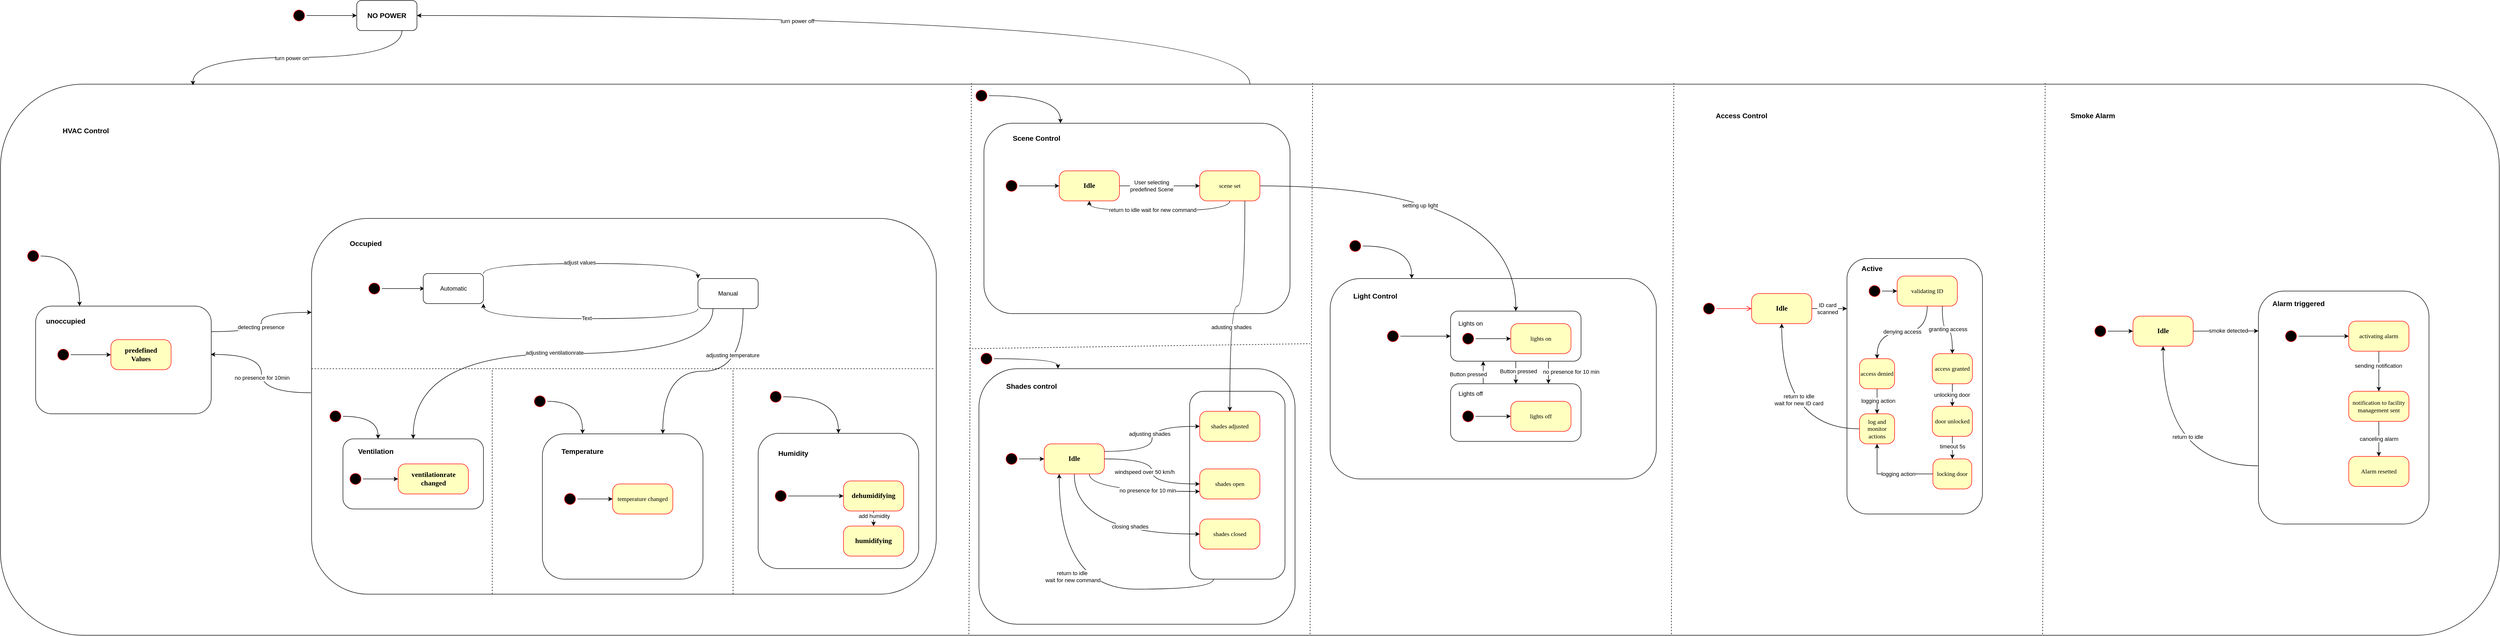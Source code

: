 <mxfile version="26.0.11">
  <diagram name="Page-1" id="58cdce13-f638-feb5-8d6f-7d28b1aa9fa0">
    <mxGraphModel dx="3174" dy="1186" grid="1" gridSize="10" guides="1" tooltips="1" connect="1" arrows="1" fold="1" page="1" pageScale="1" pageWidth="1100" pageHeight="850" background="none" math="0" shadow="0">
      <root>
        <mxCell id="0" />
        <mxCell id="1" parent="0" />
        <mxCell id="LxNDRU_3HGSp0lA_r6Oc-85" style="edgeStyle=orthogonalEdgeStyle;rounded=0;orthogonalLoop=1;jettySize=auto;html=1;entryX=1;entryY=0.5;entryDx=0;entryDy=0;curved=1;" parent="1" source="LxNDRU_3HGSp0lA_r6Oc-73" target="LxNDRU_3HGSp0lA_r6Oc-72" edge="1">
          <mxGeometry relative="1" as="geometry" />
        </mxCell>
        <mxCell id="LxNDRU_3HGSp0lA_r6Oc-86" value="turn power off" style="edgeLabel;html=1;align=center;verticalAlign=middle;resizable=0;points=[];" parent="LxNDRU_3HGSp0lA_r6Oc-85" vertex="1" connectable="0">
          <mxGeometry x="0.157" y="11" relative="1" as="geometry">
            <mxPoint as="offset" />
          </mxGeometry>
        </mxCell>
        <mxCell id="LxNDRU_3HGSp0lA_r6Oc-73" value="" style="rounded=1;whiteSpace=wrap;html=1;movable=0;resizable=0;rotatable=0;deletable=0;editable=0;locked=1;connectable=0;" parent="1" vertex="1">
          <mxGeometry x="-470" y="532" width="4980" height="1100" as="geometry" />
        </mxCell>
        <mxCell id="66eWYTRfGqBNhTe94YPb-158" value="" style="rounded=1;whiteSpace=wrap;html=1;movable=1;resizable=1;rotatable=1;deletable=1;editable=1;locked=0;connectable=1;" parent="1" vertex="1">
          <mxGeometry x="1480" y="1100" width="630" height="510" as="geometry" />
        </mxCell>
        <mxCell id="LxNDRU_3HGSp0lA_r6Oc-68" style="edgeStyle=orthogonalEdgeStyle;rounded=0;orthogonalLoop=1;jettySize=auto;html=1;exitX=0.25;exitY=1;exitDx=0;exitDy=0;entryX=0.25;entryY=1;entryDx=0;entryDy=0;curved=1;movable=1;resizable=1;rotatable=1;deletable=1;editable=1;locked=0;connectable=1;" parent="1" source="LxNDRU_3HGSp0lA_r6Oc-65" target="66eWYTRfGqBNhTe94YPb-157" edge="1">
          <mxGeometry relative="1" as="geometry" />
        </mxCell>
        <mxCell id="LxNDRU_3HGSp0lA_r6Oc-69" value="return to idle&amp;nbsp;&lt;div&gt;wait for new command&lt;/div&gt;" style="edgeLabel;html=1;align=center;verticalAlign=middle;resizable=1;points=[];movable=1;rotatable=1;deletable=1;editable=1;locked=0;connectable=1;" parent="LxNDRU_3HGSp0lA_r6Oc-68" vertex="1" connectable="0">
          <mxGeometry x="0.267" y="-27" relative="1" as="geometry">
            <mxPoint as="offset" />
          </mxGeometry>
        </mxCell>
        <mxCell id="LxNDRU_3HGSp0lA_r6Oc-65" value="" style="rounded=1;whiteSpace=wrap;html=1;movable=1;resizable=1;rotatable=1;deletable=1;editable=1;locked=0;connectable=1;" parent="1" vertex="1">
          <mxGeometry x="1900" y="1145" width="190" height="375" as="geometry" />
        </mxCell>
        <mxCell id="LxNDRU_3HGSp0lA_r6Oc-49" value="" style="rounded=1;whiteSpace=wrap;html=1;movable=1;resizable=1;rotatable=1;deletable=1;editable=1;locked=0;connectable=1;" parent="1" vertex="1">
          <mxGeometry x="-400" y="975" width="350" height="215" as="geometry" />
        </mxCell>
        <mxCell id="LxNDRU_3HGSp0lA_r6Oc-45" style="edgeStyle=orthogonalEdgeStyle;rounded=0;orthogonalLoop=1;jettySize=auto;html=1;entryX=0.997;entryY=0.449;entryDx=0;entryDy=0;entryPerimeter=0;exitX=-0.001;exitY=0.464;exitDx=0;exitDy=0;exitPerimeter=0;movable=1;resizable=1;rotatable=1;deletable=1;editable=1;locked=0;connectable=1;curved=1;" parent="1" source="LxNDRU_3HGSp0lA_r6Oc-11" target="LxNDRU_3HGSp0lA_r6Oc-49" edge="1">
          <mxGeometry relative="1" as="geometry" />
        </mxCell>
        <mxCell id="LxNDRU_3HGSp0lA_r6Oc-46" value="no presence for 10min" style="edgeLabel;html=1;align=center;verticalAlign=middle;resizable=1;points=[];movable=1;rotatable=1;deletable=1;editable=1;locked=0;connectable=1;" parent="LxNDRU_3HGSp0lA_r6Oc-45" vertex="1" connectable="0">
          <mxGeometry x="-0.062" y="-1" relative="1" as="geometry">
            <mxPoint as="offset" />
          </mxGeometry>
        </mxCell>
        <mxCell id="LxNDRU_3HGSp0lA_r6Oc-11" value="" style="rounded=1;whiteSpace=wrap;html=1;movable=0;resizable=0;rotatable=0;deletable=0;editable=0;locked=1;connectable=0;" parent="1" vertex="1">
          <mxGeometry x="150" y="800" width="1245" height="750" as="geometry" />
        </mxCell>
        <mxCell id="LxNDRU_3HGSp0lA_r6Oc-30" value="" style="rounded=1;whiteSpace=wrap;html=1;movable=1;resizable=1;rotatable=1;deletable=1;editable=1;locked=0;connectable=1;" parent="1" vertex="1">
          <mxGeometry x="1040" y="1229" width="320" height="270" as="geometry" />
        </mxCell>
        <mxCell id="LxNDRU_3HGSp0lA_r6Oc-16" value="" style="rounded=1;whiteSpace=wrap;html=1;movable=1;resizable=1;rotatable=1;deletable=1;editable=1;locked=0;connectable=1;" parent="1" vertex="1">
          <mxGeometry x="610" y="1230" width="320" height="290" as="geometry" />
        </mxCell>
        <mxCell id="66eWYTRfGqBNhTe94YPb-82" value="" style="rounded=1;whiteSpace=wrap;html=1;movable=1;resizable=1;rotatable=1;deletable=1;editable=1;locked=0;connectable=1;" parent="1" vertex="1">
          <mxGeometry x="2180" y="920" width="650" height="400" as="geometry" />
        </mxCell>
        <mxCell id="66eWYTRfGqBNhTe94YPb-105" value="" style="rounded=1;whiteSpace=wrap;html=1;movable=1;resizable=1;rotatable=1;deletable=1;editable=1;locked=0;connectable=1;" parent="1" vertex="1">
          <mxGeometry x="3210" y="880" width="270" height="510" as="geometry" />
        </mxCell>
        <mxCell id="66eWYTRfGqBNhTe94YPb-119" style="edgeStyle=orthogonalEdgeStyle;rounded=0;orthogonalLoop=1;jettySize=auto;html=1;exitX=0.5;exitY=1;exitDx=0;exitDy=0;entryX=0.5;entryY=0;entryDx=0;entryDy=0;movable=1;resizable=1;rotatable=1;deletable=1;editable=1;locked=0;connectable=1;" parent="1" source="66eWYTRfGqBNhTe94YPb-78" target="66eWYTRfGqBNhTe94YPb-111" edge="1">
          <mxGeometry relative="1" as="geometry" />
        </mxCell>
        <mxCell id="66eWYTRfGqBNhTe94YPb-121" value="Button pressed" style="edgeLabel;html=1;align=center;verticalAlign=middle;resizable=1;points=[];movable=1;rotatable=1;deletable=1;editable=1;locked=0;connectable=1;" parent="66eWYTRfGqBNhTe94YPb-119" vertex="1" connectable="0">
          <mxGeometry x="-0.083" y="1" relative="1" as="geometry">
            <mxPoint x="4" y="-1" as="offset" />
          </mxGeometry>
        </mxCell>
        <mxCell id="LxNDRU_3HGSp0lA_r6Oc-59" style="edgeStyle=orthogonalEdgeStyle;rounded=0;orthogonalLoop=1;jettySize=auto;html=1;exitX=0.75;exitY=1;exitDx=0;exitDy=0;entryX=0.75;entryY=0;entryDx=0;entryDy=0;movable=1;resizable=1;rotatable=1;deletable=1;editable=1;locked=0;connectable=1;" parent="1" source="66eWYTRfGqBNhTe94YPb-78" target="66eWYTRfGqBNhTe94YPb-111" edge="1">
          <mxGeometry relative="1" as="geometry" />
        </mxCell>
        <mxCell id="LxNDRU_3HGSp0lA_r6Oc-60" value="no presence for 10 min" style="edgeLabel;html=1;align=center;verticalAlign=middle;resizable=1;points=[];movable=1;rotatable=1;deletable=1;editable=1;locked=0;connectable=1;" parent="LxNDRU_3HGSp0lA_r6Oc-59" vertex="1" connectable="0">
          <mxGeometry x="-0.135" relative="1" as="geometry">
            <mxPoint x="45" y="1" as="offset" />
          </mxGeometry>
        </mxCell>
        <mxCell id="66eWYTRfGqBNhTe94YPb-78" value="" style="rounded=1;whiteSpace=wrap;html=1;movable=1;resizable=1;rotatable=1;deletable=1;editable=1;locked=0;connectable=1;" parent="1" vertex="1">
          <mxGeometry x="2420" y="985" width="260" height="100" as="geometry" />
        </mxCell>
        <mxCell id="382b91b5511bd0f7-1" value="" style="ellipse;html=1;shape=startState;fillColor=#000000;strokeColor=#ff0000;rounded=1;shadow=0;comic=0;labelBackgroundColor=none;fontFamily=Verdana;fontSize=12;fontColor=#000000;align=center;direction=south;movable=1;resizable=1;rotatable=1;deletable=1;editable=1;locked=0;connectable=1;" parent="1" vertex="1">
          <mxGeometry x="2920" y="965" width="30" height="30" as="geometry" />
        </mxCell>
        <mxCell id="66eWYTRfGqBNhTe94YPb-101" style="edgeStyle=orthogonalEdgeStyle;rounded=0;orthogonalLoop=1;jettySize=auto;html=1;exitX=0.5;exitY=1;exitDx=0;exitDy=0;entryX=0.5;entryY=0;entryDx=0;entryDy=0;movable=1;resizable=1;rotatable=1;deletable=1;editable=1;locked=0;connectable=1;" parent="1" source="382b91b5511bd0f7-5" target="66eWYTRfGqBNhTe94YPb-100" edge="1">
          <mxGeometry relative="1" as="geometry" />
        </mxCell>
        <mxCell id="gvOzbvpjTI4mImm0MQXt-17" value="logging action" style="edgeLabel;html=1;align=center;verticalAlign=middle;resizable=0;points=[];" vertex="1" connectable="0" parent="66eWYTRfGqBNhTe94YPb-101">
          <mxGeometry x="-0.04" y="2" relative="1" as="geometry">
            <mxPoint as="offset" />
          </mxGeometry>
        </mxCell>
        <mxCell id="382b91b5511bd0f7-5" value="access denied" style="rounded=1;whiteSpace=wrap;html=1;arcSize=24;fillColor=#ffffc0;strokeColor=#ff0000;shadow=0;comic=0;labelBackgroundColor=none;fontFamily=Verdana;fontSize=12;fontColor=#000000;align=center;movable=1;resizable=1;rotatable=1;deletable=1;editable=1;locked=0;connectable=1;" parent="1" vertex="1">
          <mxGeometry x="3235" y="1080" width="70" height="60" as="geometry" />
        </mxCell>
        <mxCell id="66eWYTRfGqBNhTe94YPb-12" style="edgeStyle=orthogonalEdgeStyle;rounded=0;orthogonalLoop=1;jettySize=auto;html=1;movable=1;resizable=1;rotatable=1;deletable=1;editable=1;locked=0;connectable=1;" parent="1" source="382b91b5511bd0f7-6" edge="1">
          <mxGeometry relative="1" as="geometry">
            <mxPoint x="3210" y="980" as="targetPoint" />
          </mxGeometry>
        </mxCell>
        <mxCell id="66eWYTRfGqBNhTe94YPb-104" value="ID card&lt;div&gt;scanned&lt;/div&gt;" style="edgeLabel;html=1;align=center;verticalAlign=middle;resizable=1;points=[];movable=1;rotatable=1;deletable=1;editable=1;locked=0;connectable=1;" parent="66eWYTRfGqBNhTe94YPb-12" vertex="1" connectable="0">
          <mxGeometry x="-0.137" relative="1" as="geometry">
            <mxPoint as="offset" />
          </mxGeometry>
        </mxCell>
        <mxCell id="382b91b5511bd0f7-6" value="&lt;font style=&quot;font-size: 14px;&quot;&gt;&lt;b&gt;Idle&lt;/b&gt;&lt;/font&gt;" style="rounded=1;whiteSpace=wrap;html=1;arcSize=24;fillColor=#ffffc0;strokeColor=#ff0000;shadow=0;comic=0;labelBackgroundColor=none;fontFamily=Verdana;fontSize=12;fontColor=#000000;align=center;movable=1;resizable=1;rotatable=1;deletable=1;editable=1;locked=0;connectable=1;" parent="1" vertex="1">
          <mxGeometry x="3020" y="950" width="120" height="60" as="geometry" />
        </mxCell>
        <mxCell id="66eWYTRfGqBNhTe94YPb-6" style="edgeStyle=orthogonalEdgeStyle;rounded=0;orthogonalLoop=1;jettySize=auto;html=1;exitX=0.5;exitY=1;exitDx=0;exitDy=0;entryX=0.5;entryY=0;entryDx=0;entryDy=0;movable=1;resizable=1;rotatable=1;deletable=1;editable=1;locked=0;connectable=1;curved=1;" parent="1" source="382b91b5511bd0f7-7" target="382b91b5511bd0f7-5" edge="1">
          <mxGeometry relative="1" as="geometry" />
        </mxCell>
        <mxCell id="gvOzbvpjTI4mImm0MQXt-3" value="denying access" style="edgeLabel;html=1;align=center;verticalAlign=middle;resizable=0;points=[];" vertex="1" connectable="0" parent="66eWYTRfGqBNhTe94YPb-6">
          <mxGeometry x="-0.254" y="2" relative="1" as="geometry">
            <mxPoint x="-26" y="-4" as="offset" />
          </mxGeometry>
        </mxCell>
        <mxCell id="2a3bc250acf0617d-9" style="edgeStyle=orthogonalEdgeStyle;html=1;labelBackgroundColor=none;endArrow=open;endSize=8;strokeColor=#ff0000;fontFamily=Verdana;fontSize=12;align=left;movable=1;resizable=1;rotatable=1;deletable=1;editable=1;locked=0;connectable=1;" parent="1" source="382b91b5511bd0f7-1" target="382b91b5511bd0f7-6" edge="1">
          <mxGeometry relative="1" as="geometry" />
        </mxCell>
        <mxCell id="66eWYTRfGqBNhTe94YPb-22" value="&lt;b&gt;&lt;font style=&quot;font-size: 14px;&quot;&gt;Access Control&lt;/font&gt;&lt;/b&gt;" style="text;html=1;align=center;verticalAlign=middle;whiteSpace=wrap;rounded=0;movable=1;resizable=1;rotatable=1;deletable=1;editable=1;locked=0;connectable=1;" parent="1" vertex="1">
          <mxGeometry x="2930" y="580" width="140" height="30" as="geometry" />
        </mxCell>
        <mxCell id="66eWYTRfGqBNhTe94YPb-24" value="Light Control" style="text;html=1;align=center;verticalAlign=middle;whiteSpace=wrap;rounded=0;fontStyle=1;fontSize=14;movable=1;resizable=1;rotatable=1;deletable=1;editable=1;locked=0;connectable=1;" parent="1" vertex="1">
          <mxGeometry x="2220" y="940" width="100" height="30" as="geometry" />
        </mxCell>
        <mxCell id="66eWYTRfGqBNhTe94YPb-51" style="edgeStyle=orthogonalEdgeStyle;rounded=0;orthogonalLoop=1;jettySize=auto;html=1;exitX=0.5;exitY=1;exitDx=0;exitDy=0;movable=1;resizable=1;rotatable=1;deletable=1;editable=1;locked=0;connectable=1;" parent="1" edge="1">
          <mxGeometry relative="1" as="geometry">
            <mxPoint x="2630" y="1175" as="sourcePoint" />
            <mxPoint x="2630" y="1175" as="targetPoint" />
          </mxGeometry>
        </mxCell>
        <mxCell id="66eWYTRfGqBNhTe94YPb-53" value="lights on" style="rounded=1;whiteSpace=wrap;html=1;arcSize=24;fillColor=#ffffc0;strokeColor=#ff0000;shadow=0;comic=0;labelBackgroundColor=none;fontFamily=Verdana;fontSize=12;fontColor=#000000;align=center;movable=1;resizable=1;rotatable=1;deletable=1;editable=1;locked=0;connectable=1;" parent="1" vertex="1">
          <mxGeometry x="2540" y="1010" width="120" height="60" as="geometry" />
        </mxCell>
        <mxCell id="66eWYTRfGqBNhTe94YPb-81" value="Lights on" style="text;html=1;align=center;verticalAlign=middle;whiteSpace=wrap;rounded=0;movable=1;resizable=1;rotatable=1;deletable=1;editable=1;locked=0;connectable=1;" parent="1" vertex="1">
          <mxGeometry x="2430" y="995" width="60" height="30" as="geometry" />
        </mxCell>
        <mxCell id="66eWYTRfGqBNhTe94YPb-109" style="edgeStyle=orthogonalEdgeStyle;rounded=0;orthogonalLoop=1;jettySize=auto;html=1;exitX=0;exitY=0.5;exitDx=0;exitDy=0;movable=1;resizable=1;rotatable=1;deletable=1;editable=1;locked=0;connectable=1;curved=1;" parent="1" source="66eWYTRfGqBNhTe94YPb-100" target="382b91b5511bd0f7-6" edge="1">
          <mxGeometry relative="1" as="geometry" />
        </mxCell>
        <mxCell id="LxNDRU_3HGSp0lA_r6Oc-118" value="return to idle&lt;div&gt;wait for new ID card&lt;/div&gt;" style="edgeLabel;html=1;align=center;verticalAlign=middle;resizable=0;points=[];" parent="66eWYTRfGqBNhTe94YPb-109" vertex="1" connectable="0">
          <mxGeometry x="0.171" y="-34" relative="1" as="geometry">
            <mxPoint as="offset" />
          </mxGeometry>
        </mxCell>
        <mxCell id="66eWYTRfGqBNhTe94YPb-100" value="log and monitor actions" style="rounded=1;whiteSpace=wrap;html=1;arcSize=24;fillColor=#ffffc0;strokeColor=#ff0000;shadow=0;comic=0;labelBackgroundColor=none;fontFamily=Verdana;fontSize=12;fontColor=#000000;align=center;movable=1;resizable=1;rotatable=1;deletable=1;editable=1;locked=0;connectable=1;" parent="1" vertex="1">
          <mxGeometry x="3235" y="1190" width="70" height="60" as="geometry" />
        </mxCell>
        <mxCell id="66eWYTRfGqBNhTe94YPb-102" style="edgeStyle=orthogonalEdgeStyle;rounded=0;orthogonalLoop=1;jettySize=auto;html=1;exitX=0;exitY=0.5;exitDx=0;exitDy=0;movable=1;resizable=1;rotatable=1;deletable=1;editable=1;locked=0;connectable=1;" parent="1" source="66eWYTRfGqBNhTe94YPb-16" target="66eWYTRfGqBNhTe94YPb-100" edge="1">
          <mxGeometry relative="1" as="geometry" />
        </mxCell>
        <mxCell id="gvOzbvpjTI4mImm0MQXt-16" value="logging action" style="edgeLabel;html=1;align=center;verticalAlign=middle;resizable=0;points=[];" vertex="1" connectable="0" parent="66eWYTRfGqBNhTe94YPb-102">
          <mxGeometry x="-0.18" relative="1" as="geometry">
            <mxPoint as="offset" />
          </mxGeometry>
        </mxCell>
        <mxCell id="382b91b5511bd0f7-7" value="validating ID" style="rounded=1;whiteSpace=wrap;html=1;arcSize=24;fillColor=#ffffc0;strokeColor=#ff0000;shadow=0;comic=0;labelBackgroundColor=none;fontFamily=Verdana;fontSize=12;fontColor=#000000;align=center;movable=1;resizable=1;rotatable=1;deletable=1;editable=1;locked=0;connectable=1;" parent="1" vertex="1">
          <mxGeometry x="3310" y="915" width="120" height="60" as="geometry" />
        </mxCell>
        <mxCell id="66eWYTRfGqBNhTe94YPb-14" style="edgeStyle=orthogonalEdgeStyle;rounded=0;orthogonalLoop=1;jettySize=auto;html=1;movable=1;resizable=1;rotatable=1;deletable=1;editable=1;locked=0;connectable=1;" parent="1" source="66eWYTRfGqBNhTe94YPb-13" target="382b91b5511bd0f7-7" edge="1">
          <mxGeometry relative="1" as="geometry" />
        </mxCell>
        <mxCell id="66eWYTRfGqBNhTe94YPb-7" style="edgeStyle=orthogonalEdgeStyle;rounded=0;orthogonalLoop=1;jettySize=auto;html=1;exitX=0.75;exitY=1;exitDx=0;exitDy=0;entryX=0.5;entryY=0;entryDx=0;entryDy=0;movable=1;resizable=1;rotatable=1;deletable=1;editable=1;locked=0;connectable=1;curved=1;" parent="1" source="382b91b5511bd0f7-7" target="66eWYTRfGqBNhTe94YPb-2" edge="1">
          <mxGeometry relative="1" as="geometry" />
        </mxCell>
        <mxCell id="gvOzbvpjTI4mImm0MQXt-4" value="granting access" style="edgeLabel;html=1;align=center;verticalAlign=middle;resizable=0;points=[];" vertex="1" connectable="0" parent="66eWYTRfGqBNhTe94YPb-7">
          <mxGeometry x="0.017" y="3" relative="1" as="geometry">
            <mxPoint y="1" as="offset" />
          </mxGeometry>
        </mxCell>
        <mxCell id="66eWYTRfGqBNhTe94YPb-13" value="" style="ellipse;html=1;shape=startState;fillColor=#000000;strokeColor=#ff0000;rounded=1;shadow=0;comic=0;labelBackgroundColor=none;fontFamily=Verdana;fontSize=12;fontColor=#000000;align=center;direction=south;movable=1;resizable=1;rotatable=1;deletable=1;editable=1;locked=0;connectable=1;" parent="1" vertex="1">
          <mxGeometry x="3250" y="930" width="30" height="30" as="geometry" />
        </mxCell>
        <mxCell id="66eWYTRfGqBNhTe94YPb-2" value="access granted" style="rounded=1;whiteSpace=wrap;html=1;arcSize=24;fillColor=#ffffc0;strokeColor=#ff0000;shadow=0;comic=0;labelBackgroundColor=none;fontFamily=Verdana;fontSize=12;fontColor=#000000;align=center;movable=1;resizable=1;rotatable=1;deletable=1;editable=1;locked=0;connectable=1;" parent="1" vertex="1">
          <mxGeometry x="3380" y="1070" width="80" height="60" as="geometry" />
        </mxCell>
        <mxCell id="66eWYTRfGqBNhTe94YPb-8" style="edgeStyle=orthogonalEdgeStyle;rounded=0;orthogonalLoop=1;jettySize=auto;html=1;exitX=0.5;exitY=1;exitDx=0;exitDy=0;entryX=0.5;entryY=0;entryDx=0;entryDy=0;movable=1;resizable=1;rotatable=1;deletable=1;editable=1;locked=0;connectable=1;" parent="1" source="66eWYTRfGqBNhTe94YPb-2" target="66eWYTRfGqBNhTe94YPb-3" edge="1">
          <mxGeometry relative="1" as="geometry" />
        </mxCell>
        <mxCell id="gvOzbvpjTI4mImm0MQXt-15" value="unlocking door" style="edgeLabel;html=1;align=center;verticalAlign=middle;resizable=0;points=[];" vertex="1" connectable="0" parent="66eWYTRfGqBNhTe94YPb-8">
          <mxGeometry x="-0.022" y="-1" relative="1" as="geometry">
            <mxPoint as="offset" />
          </mxGeometry>
        </mxCell>
        <mxCell id="66eWYTRfGqBNhTe94YPb-3" value="door unlocked" style="rounded=1;whiteSpace=wrap;html=1;arcSize=24;fillColor=#ffffc0;strokeColor=#ff0000;shadow=0;comic=0;labelBackgroundColor=none;fontFamily=Verdana;fontSize=12;fontColor=#000000;align=center;movable=1;resizable=1;rotatable=1;deletable=1;editable=1;locked=0;connectable=1;" parent="1" vertex="1">
          <mxGeometry x="3380" y="1175" width="80" height="60" as="geometry" />
        </mxCell>
        <mxCell id="66eWYTRfGqBNhTe94YPb-17" value="" style="edgeStyle=orthogonalEdgeStyle;rounded=0;orthogonalLoop=1;jettySize=auto;html=1;movable=1;resizable=1;rotatable=1;deletable=1;editable=1;locked=0;connectable=1;" parent="1" source="66eWYTRfGqBNhTe94YPb-3" target="66eWYTRfGqBNhTe94YPb-16" edge="1">
          <mxGeometry relative="1" as="geometry" />
        </mxCell>
        <mxCell id="66eWYTRfGqBNhTe94YPb-98" value="timeout 5s" style="edgeLabel;html=1;align=center;verticalAlign=middle;resizable=1;points=[];movable=1;rotatable=1;deletable=1;editable=1;locked=0;connectable=1;" parent="66eWYTRfGqBNhTe94YPb-17" vertex="1" connectable="0">
          <mxGeometry x="-0.118" relative="1" as="geometry">
            <mxPoint as="offset" />
          </mxGeometry>
        </mxCell>
        <mxCell id="66eWYTRfGqBNhTe94YPb-16" value="locking door" style="whiteSpace=wrap;html=1;fontFamily=Verdana;fillColor=#ffffc0;strokeColor=#ff0000;fontColor=#000000;rounded=1;arcSize=24;shadow=0;comic=0;labelBackgroundColor=none;movable=1;resizable=1;rotatable=1;deletable=1;editable=1;locked=0;connectable=1;" parent="1" vertex="1">
          <mxGeometry x="3381.25" y="1280" width="77.5" height="60" as="geometry" />
        </mxCell>
        <mxCell id="66eWYTRfGqBNhTe94YPb-110" value="Active" style="text;html=1;align=center;verticalAlign=middle;whiteSpace=wrap;rounded=0;fontStyle=1;fontSize=14;movable=1;resizable=1;rotatable=1;deletable=1;editable=1;locked=0;connectable=1;" parent="1" vertex="1">
          <mxGeometry x="3230" y="885" width="60" height="30" as="geometry" />
        </mxCell>
        <mxCell id="66eWYTRfGqBNhTe94YPb-130" style="edgeStyle=orthogonalEdgeStyle;rounded=0;orthogonalLoop=1;jettySize=auto;html=1;exitX=0.25;exitY=0;exitDx=0;exitDy=0;entryX=0.25;entryY=1;entryDx=0;entryDy=0;movable=1;resizable=1;rotatable=1;deletable=1;editable=1;locked=0;connectable=1;" parent="1" source="66eWYTRfGqBNhTe94YPb-111" target="66eWYTRfGqBNhTe94YPb-78" edge="1">
          <mxGeometry relative="1" as="geometry" />
        </mxCell>
        <mxCell id="66eWYTRfGqBNhTe94YPb-131" value="Button pressed" style="edgeLabel;html=1;align=center;verticalAlign=middle;resizable=1;points=[];movable=1;rotatable=1;deletable=1;editable=1;locked=0;connectable=1;" parent="66eWYTRfGqBNhTe94YPb-130" vertex="1" connectable="0">
          <mxGeometry x="-0.084" y="-1" relative="1" as="geometry">
            <mxPoint x="-31" y="1" as="offset" />
          </mxGeometry>
        </mxCell>
        <mxCell id="66eWYTRfGqBNhTe94YPb-111" value="" style="rounded=1;whiteSpace=wrap;html=1;movable=1;resizable=1;rotatable=1;deletable=1;editable=1;locked=0;connectable=1;" parent="1" vertex="1">
          <mxGeometry x="2420" y="1130" width="260" height="115" as="geometry" />
        </mxCell>
        <mxCell id="66eWYTRfGqBNhTe94YPb-112" value="Lights off" style="text;html=1;align=center;verticalAlign=middle;whiteSpace=wrap;rounded=0;movable=1;resizable=1;rotatable=1;deletable=1;editable=1;locked=0;connectable=1;" parent="1" vertex="1">
          <mxGeometry x="2430" y="1135" width="60" height="30" as="geometry" />
        </mxCell>
        <mxCell id="66eWYTRfGqBNhTe94YPb-122" style="edgeStyle=orthogonalEdgeStyle;rounded=0;orthogonalLoop=1;jettySize=auto;html=1;entryX=0;entryY=0.5;entryDx=0;entryDy=0;movable=1;resizable=1;rotatable=1;deletable=1;editable=1;locked=0;connectable=1;" parent="1" source="66eWYTRfGqBNhTe94YPb-116" target="66eWYTRfGqBNhTe94YPb-118" edge="1">
          <mxGeometry relative="1" as="geometry" />
        </mxCell>
        <mxCell id="66eWYTRfGqBNhTe94YPb-116" value="" style="ellipse;html=1;shape=startState;fillColor=#000000;strokeColor=#ff0000;rounded=1;shadow=0;comic=0;labelBackgroundColor=none;fontFamily=Verdana;fontSize=12;fontColor=#000000;align=center;direction=south;movable=1;resizable=1;rotatable=1;deletable=1;editable=1;locked=0;connectable=1;" parent="1" vertex="1">
          <mxGeometry x="2440" y="1180" width="30" height="30" as="geometry" />
        </mxCell>
        <mxCell id="66eWYTRfGqBNhTe94YPb-123" style="edgeStyle=orthogonalEdgeStyle;rounded=0;orthogonalLoop=1;jettySize=auto;html=1;entryX=0;entryY=0.5;entryDx=0;entryDy=0;movable=1;resizable=1;rotatable=1;deletable=1;editable=1;locked=0;connectable=1;" parent="1" source="66eWYTRfGqBNhTe94YPb-117" target="66eWYTRfGqBNhTe94YPb-53" edge="1">
          <mxGeometry relative="1" as="geometry" />
        </mxCell>
        <mxCell id="66eWYTRfGqBNhTe94YPb-117" value="" style="ellipse;html=1;shape=startState;fillColor=#000000;strokeColor=#ff0000;rounded=1;shadow=0;comic=0;labelBackgroundColor=none;fontFamily=Verdana;fontSize=12;fontColor=#000000;align=center;direction=south;movable=1;resizable=1;rotatable=1;deletable=1;editable=1;locked=0;connectable=1;" parent="1" vertex="1">
          <mxGeometry x="2440" y="1025" width="30" height="30" as="geometry" />
        </mxCell>
        <mxCell id="66eWYTRfGqBNhTe94YPb-118" value="lights off" style="rounded=1;whiteSpace=wrap;html=1;arcSize=24;fillColor=#ffffc0;strokeColor=#ff0000;shadow=0;comic=0;labelBackgroundColor=none;fontFamily=Verdana;fontSize=12;fontColor=#000000;align=center;movable=1;resizable=1;rotatable=1;deletable=1;editable=1;locked=0;connectable=1;" parent="1" vertex="1">
          <mxGeometry x="2540" y="1165" width="120" height="60" as="geometry" />
        </mxCell>
        <mxCell id="66eWYTRfGqBNhTe94YPb-190" style="edgeStyle=orthogonalEdgeStyle;rounded=0;orthogonalLoop=1;jettySize=auto;html=1;entryX=0;entryY=0.5;entryDx=0;entryDy=0;movable=1;resizable=1;rotatable=1;deletable=1;editable=1;locked=0;connectable=1;" parent="1" source="66eWYTRfGqBNhTe94YPb-126" target="66eWYTRfGqBNhTe94YPb-78" edge="1">
          <mxGeometry relative="1" as="geometry" />
        </mxCell>
        <mxCell id="66eWYTRfGqBNhTe94YPb-126" value="" style="ellipse;html=1;shape=startState;fillColor=#000000;strokeColor=#ff0000;rounded=1;shadow=0;comic=0;labelBackgroundColor=none;fontFamily=Verdana;fontSize=12;fontColor=#000000;align=center;direction=south;movable=1;resizable=1;rotatable=1;deletable=1;editable=1;locked=0;connectable=1;" parent="1" vertex="1">
          <mxGeometry x="2290" y="1020" width="30" height="30" as="geometry" />
        </mxCell>
        <mxCell id="66eWYTRfGqBNhTe94YPb-135" value="&lt;b&gt;&lt;font style=&quot;font-size: 14px;&quot;&gt;Idle&lt;/font&gt;&lt;/b&gt;" style="rounded=1;whiteSpace=wrap;html=1;arcSize=24;fillColor=#ffffc0;strokeColor=#ff0000;shadow=0;comic=0;labelBackgroundColor=none;fontFamily=Verdana;fontSize=12;fontColor=#000000;align=center;movable=1;resizable=1;rotatable=1;deletable=1;editable=1;locked=0;connectable=1;" parent="1" vertex="1">
          <mxGeometry x="3780" y="995" width="120" height="60" as="geometry" />
        </mxCell>
        <mxCell id="66eWYTRfGqBNhTe94YPb-137" value="" style="rounded=1;whiteSpace=wrap;html=1;movable=1;resizable=1;rotatable=1;deletable=1;editable=1;locked=0;connectable=1;" parent="1" vertex="1">
          <mxGeometry x="4030" y="945" width="340" height="465" as="geometry" />
        </mxCell>
        <mxCell id="66eWYTRfGqBNhTe94YPb-138" value="&lt;b&gt;&lt;font style=&quot;font-size: 14px;&quot;&gt;Alarm triggered&lt;/font&gt;&lt;/b&gt;" style="text;html=1;align=center;verticalAlign=middle;whiteSpace=wrap;rounded=0;movable=1;resizable=1;rotatable=1;deletable=1;editable=1;locked=0;connectable=1;" parent="1" vertex="1">
          <mxGeometry x="4055" y="955" width="110" height="30" as="geometry" />
        </mxCell>
        <mxCell id="66eWYTRfGqBNhTe94YPb-144" style="edgeStyle=orthogonalEdgeStyle;rounded=0;orthogonalLoop=1;jettySize=auto;html=1;entryX=0;entryY=0.5;entryDx=0;entryDy=0;movable=1;resizable=1;rotatable=1;deletable=1;editable=1;locked=0;connectable=1;" parent="1" source="66eWYTRfGqBNhTe94YPb-140" target="66eWYTRfGqBNhTe94YPb-141" edge="1">
          <mxGeometry relative="1" as="geometry" />
        </mxCell>
        <mxCell id="66eWYTRfGqBNhTe94YPb-140" value="" style="ellipse;html=1;shape=startState;fillColor=#000000;strokeColor=#ff0000;rounded=1;shadow=0;comic=0;labelBackgroundColor=none;fontFamily=Verdana;fontSize=12;fontColor=#000000;align=center;direction=south;movable=1;resizable=1;rotatable=1;deletable=1;editable=1;locked=0;connectable=1;" parent="1" vertex="1">
          <mxGeometry x="4080" y="1020" width="30" height="30" as="geometry" />
        </mxCell>
        <mxCell id="66eWYTRfGqBNhTe94YPb-143" style="edgeStyle=orthogonalEdgeStyle;rounded=0;orthogonalLoop=1;jettySize=auto;html=1;entryX=0.5;entryY=0;entryDx=0;entryDy=0;movable=1;resizable=1;rotatable=1;deletable=1;editable=1;locked=0;connectable=1;" parent="1" source="66eWYTRfGqBNhTe94YPb-141" target="66eWYTRfGqBNhTe94YPb-142" edge="1">
          <mxGeometry relative="1" as="geometry" />
        </mxCell>
        <mxCell id="gvOzbvpjTI4mImm0MQXt-14" value="sending notification" style="edgeLabel;html=1;align=center;verticalAlign=middle;resizable=0;points=[];" vertex="1" connectable="0" parent="66eWYTRfGqBNhTe94YPb-143">
          <mxGeometry x="-0.275" y="-1" relative="1" as="geometry">
            <mxPoint as="offset" />
          </mxGeometry>
        </mxCell>
        <mxCell id="66eWYTRfGqBNhTe94YPb-141" value="activating alarm" style="rounded=1;whiteSpace=wrap;html=1;arcSize=24;fillColor=#ffffc0;strokeColor=#ff0000;shadow=0;comic=0;labelBackgroundColor=none;fontFamily=Verdana;fontSize=12;fontColor=#000000;align=center;movable=1;resizable=1;rotatable=1;deletable=1;editable=1;locked=0;connectable=1;" parent="1" vertex="1">
          <mxGeometry x="4210" y="1005" width="120" height="60" as="geometry" />
        </mxCell>
        <mxCell id="gvOzbvpjTI4mImm0MQXt-2" value="canceling alarm" style="edgeStyle=orthogonalEdgeStyle;rounded=0;orthogonalLoop=1;jettySize=auto;html=1;entryX=0.5;entryY=0;entryDx=0;entryDy=0;" edge="1" parent="1" source="66eWYTRfGqBNhTe94YPb-142" target="gvOzbvpjTI4mImm0MQXt-1">
          <mxGeometry relative="1" as="geometry">
            <mxPoint as="offset" />
          </mxGeometry>
        </mxCell>
        <mxCell id="66eWYTRfGqBNhTe94YPb-142" value="notification to facility management sent" style="rounded=1;whiteSpace=wrap;html=1;arcSize=24;fillColor=#ffffc0;strokeColor=#ff0000;shadow=0;comic=0;labelBackgroundColor=none;fontFamily=Verdana;fontSize=12;fontColor=#000000;align=center;movable=1;resizable=1;rotatable=1;deletable=1;editable=1;locked=0;connectable=1;" parent="1" vertex="1">
          <mxGeometry x="4210" y="1145" width="120" height="60" as="geometry" />
        </mxCell>
        <mxCell id="66eWYTRfGqBNhTe94YPb-146" style="edgeStyle=orthogonalEdgeStyle;rounded=0;orthogonalLoop=1;jettySize=auto;html=1;entryX=0;entryY=0.171;entryDx=0;entryDy=0;entryPerimeter=0;movable=1;resizable=1;rotatable=1;deletable=1;editable=1;locked=0;connectable=1;curved=1;" parent="1" source="66eWYTRfGqBNhTe94YPb-135" target="66eWYTRfGqBNhTe94YPb-137" edge="1">
          <mxGeometry relative="1" as="geometry" />
        </mxCell>
        <mxCell id="66eWYTRfGqBNhTe94YPb-150" value="smoke detected" style="edgeLabel;html=1;align=center;verticalAlign=middle;resizable=1;points=[];movable=1;rotatable=1;deletable=1;editable=1;locked=0;connectable=1;" parent="66eWYTRfGqBNhTe94YPb-146" vertex="1" connectable="0">
          <mxGeometry x="0.07" y="1" relative="1" as="geometry">
            <mxPoint as="offset" />
          </mxGeometry>
        </mxCell>
        <mxCell id="66eWYTRfGqBNhTe94YPb-152" value="Smoke Alarm" style="text;html=1;align=center;verticalAlign=middle;whiteSpace=wrap;rounded=0;fontStyle=1;fontSize=14;movable=1;resizable=1;rotatable=1;deletable=1;editable=1;locked=0;connectable=1;" parent="1" vertex="1">
          <mxGeometry x="3650" y="580" width="100" height="30" as="geometry" />
        </mxCell>
        <mxCell id="66eWYTRfGqBNhTe94YPb-153" style="edgeStyle=orthogonalEdgeStyle;rounded=0;orthogonalLoop=1;jettySize=auto;html=1;exitX=0.5;exitY=1;exitDx=0;exitDy=0;movable=1;resizable=1;rotatable=1;deletable=1;editable=1;locked=0;connectable=1;" parent="1" edge="1">
          <mxGeometry relative="1" as="geometry">
            <mxPoint x="4030" y="1265" as="sourcePoint" />
            <mxPoint x="4030" y="1265" as="targetPoint" />
          </mxGeometry>
        </mxCell>
        <mxCell id="66eWYTRfGqBNhTe94YPb-156" value="shades adjusted" style="rounded=1;whiteSpace=wrap;html=1;arcSize=24;fillColor=#ffffc0;strokeColor=#ff0000;shadow=0;comic=0;labelBackgroundColor=none;fontFamily=Verdana;fontSize=12;fontColor=#000000;align=center;movable=1;resizable=1;rotatable=1;deletable=1;editable=1;locked=0;connectable=1;" parent="1" vertex="1">
          <mxGeometry x="1920" y="1185" width="120" height="60" as="geometry" />
        </mxCell>
        <mxCell id="LxNDRU_3HGSp0lA_r6Oc-53" style="edgeStyle=orthogonalEdgeStyle;rounded=0;orthogonalLoop=1;jettySize=auto;html=1;entryX=0;entryY=0.5;entryDx=0;entryDy=0;curved=1;movable=1;resizable=1;rotatable=1;deletable=1;editable=1;locked=0;connectable=1;" parent="1" source="66eWYTRfGqBNhTe94YPb-157" target="66eWYTRfGqBNhTe94YPb-181" edge="1">
          <mxGeometry relative="1" as="geometry" />
        </mxCell>
        <mxCell id="LxNDRU_3HGSp0lA_r6Oc-54" value="windspeed over 50 km/h" style="edgeLabel;html=1;align=center;verticalAlign=middle;resizable=1;points=[];movable=1;rotatable=1;deletable=1;editable=1;locked=0;connectable=1;" parent="LxNDRU_3HGSp0lA_r6Oc-53" vertex="1" connectable="0">
          <mxGeometry x="0.094" relative="1" as="geometry">
            <mxPoint x="-15" y="-11" as="offset" />
          </mxGeometry>
        </mxCell>
        <mxCell id="LxNDRU_3HGSp0lA_r6Oc-55" style="edgeStyle=orthogonalEdgeStyle;rounded=0;orthogonalLoop=1;jettySize=auto;html=1;exitX=1;exitY=0.25;exitDx=0;exitDy=0;entryX=0;entryY=0.5;entryDx=0;entryDy=0;curved=1;movable=1;resizable=1;rotatable=1;deletable=1;editable=1;locked=0;connectable=1;" parent="1" source="66eWYTRfGqBNhTe94YPb-157" target="66eWYTRfGqBNhTe94YPb-156" edge="1">
          <mxGeometry relative="1" as="geometry" />
        </mxCell>
        <mxCell id="LxNDRU_3HGSp0lA_r6Oc-56" value="adjusting shades" style="edgeLabel;html=1;align=center;verticalAlign=middle;resizable=1;points=[];movable=1;rotatable=1;deletable=1;editable=1;locked=0;connectable=1;" parent="LxNDRU_3HGSp0lA_r6Oc-55" vertex="1" connectable="0">
          <mxGeometry x="-0.25" y="3" relative="1" as="geometry">
            <mxPoint y="-32" as="offset" />
          </mxGeometry>
        </mxCell>
        <mxCell id="LxNDRU_3HGSp0lA_r6Oc-57" style="edgeStyle=orthogonalEdgeStyle;rounded=0;orthogonalLoop=1;jettySize=auto;html=1;exitX=0.75;exitY=1;exitDx=0;exitDy=0;entryX=0;entryY=0.75;entryDx=0;entryDy=0;curved=1;movable=1;resizable=1;rotatable=1;deletable=1;editable=1;locked=0;connectable=1;" parent="1" source="66eWYTRfGqBNhTe94YPb-157" target="66eWYTRfGqBNhTe94YPb-181" edge="1">
          <mxGeometry relative="1" as="geometry" />
        </mxCell>
        <mxCell id="LxNDRU_3HGSp0lA_r6Oc-58" value="no presence for 10 min" style="edgeLabel;html=1;align=center;verticalAlign=middle;resizable=1;points=[];movable=1;rotatable=1;deletable=1;editable=1;locked=0;connectable=1;" parent="LxNDRU_3HGSp0lA_r6Oc-57" vertex="1" connectable="0">
          <mxGeometry x="-0.14" y="2" relative="1" as="geometry">
            <mxPoint x="41" as="offset" />
          </mxGeometry>
        </mxCell>
        <mxCell id="LxNDRU_3HGSp0lA_r6Oc-63" style="edgeStyle=orthogonalEdgeStyle;rounded=0;orthogonalLoop=1;jettySize=auto;html=1;exitX=0.5;exitY=1;exitDx=0;exitDy=0;entryX=0;entryY=0.5;entryDx=0;entryDy=0;curved=1;movable=1;resizable=1;rotatable=1;deletable=1;editable=1;locked=0;connectable=1;" parent="1" source="66eWYTRfGqBNhTe94YPb-157" target="LxNDRU_3HGSp0lA_r6Oc-62" edge="1">
          <mxGeometry relative="1" as="geometry" />
        </mxCell>
        <mxCell id="LxNDRU_3HGSp0lA_r6Oc-64" value="closing shades" style="edgeLabel;html=1;align=center;verticalAlign=middle;resizable=1;points=[];movable=1;rotatable=1;deletable=1;editable=1;locked=0;connectable=1;" parent="LxNDRU_3HGSp0lA_r6Oc-63" vertex="1" connectable="0">
          <mxGeometry x="0.191" y="4" relative="1" as="geometry">
            <mxPoint x="10" y="-11" as="offset" />
          </mxGeometry>
        </mxCell>
        <mxCell id="66eWYTRfGqBNhTe94YPb-157" value="&lt;b&gt;&lt;font style=&quot;font-size: 14px;&quot;&gt;Idle&lt;/font&gt;&lt;/b&gt;" style="rounded=1;whiteSpace=wrap;html=1;arcSize=24;fillColor=#ffffc0;strokeColor=#ff0000;shadow=0;comic=0;labelBackgroundColor=none;fontFamily=Verdana;fontSize=12;fontColor=#000000;align=center;movable=1;resizable=1;rotatable=1;deletable=1;editable=1;locked=0;connectable=1;" parent="1" vertex="1">
          <mxGeometry x="1610" y="1250" width="120" height="60" as="geometry" />
        </mxCell>
        <mxCell id="66eWYTRfGqBNhTe94YPb-159" value="&lt;span style=&quot;font-size: 14px;&quot;&gt;&lt;b&gt;Shades control&lt;/b&gt;&lt;/span&gt;" style="text;html=1;align=center;verticalAlign=middle;whiteSpace=wrap;rounded=0;movable=1;resizable=1;rotatable=1;deletable=1;editable=1;locked=0;connectable=1;" parent="1" vertex="1">
          <mxGeometry x="1520" y="1120" width="130" height="30" as="geometry" />
        </mxCell>
        <mxCell id="LxNDRU_3HGSp0lA_r6Oc-61" style="edgeStyle=orthogonalEdgeStyle;rounded=0;orthogonalLoop=1;jettySize=auto;html=1;entryX=0;entryY=0.5;entryDx=0;entryDy=0;movable=1;resizable=1;rotatable=1;deletable=1;editable=1;locked=0;connectable=1;" parent="1" source="66eWYTRfGqBNhTe94YPb-171" target="66eWYTRfGqBNhTe94YPb-157" edge="1">
          <mxGeometry relative="1" as="geometry" />
        </mxCell>
        <mxCell id="66eWYTRfGqBNhTe94YPb-171" value="" style="ellipse;html=1;shape=startState;fillColor=#000000;strokeColor=#ff0000;movable=1;resizable=1;rotatable=1;deletable=1;editable=1;locked=0;connectable=1;" parent="1" vertex="1">
          <mxGeometry x="1530" y="1265" width="30" height="30" as="geometry" />
        </mxCell>
        <mxCell id="66eWYTRfGqBNhTe94YPb-181" value="shades open" style="rounded=1;whiteSpace=wrap;html=1;arcSize=24;fillColor=#ffffc0;strokeColor=#ff0000;shadow=0;comic=0;labelBackgroundColor=none;fontFamily=Verdana;fontSize=12;fontColor=#000000;align=center;movable=1;resizable=1;rotatable=1;deletable=1;editable=1;locked=0;connectable=1;" parent="1" vertex="1">
          <mxGeometry x="1920" y="1300" width="120" height="60" as="geometry" />
        </mxCell>
        <mxCell id="LxNDRU_3HGSp0lA_r6Oc-10" style="edgeStyle=orthogonalEdgeStyle;rounded=0;orthogonalLoop=1;jettySize=auto;html=1;movable=1;resizable=1;rotatable=1;deletable=1;editable=1;locked=0;connectable=1;" parent="1" source="LxNDRU_3HGSp0lA_r6Oc-1" target="LxNDRU_3HGSp0lA_r6Oc-5" edge="1">
          <mxGeometry relative="1" as="geometry" />
        </mxCell>
        <mxCell id="LxNDRU_3HGSp0lA_r6Oc-1" value="" style="ellipse;html=1;shape=startState;fillColor=#000000;strokeColor=#ff0000;movable=1;resizable=1;rotatable=1;deletable=1;editable=1;locked=0;connectable=1;" parent="1" vertex="1">
          <mxGeometry x="-360" y="1057" width="30" height="30" as="geometry" />
        </mxCell>
        <mxCell id="LxNDRU_3HGSp0lA_r6Oc-48" style="edgeStyle=orthogonalEdgeStyle;rounded=0;orthogonalLoop=1;jettySize=auto;html=1;entryX=0;entryY=0.25;entryDx=0;entryDy=0;exitX=1;exitY=0.237;exitDx=0;exitDy=0;exitPerimeter=0;movable=1;resizable=1;rotatable=1;deletable=1;editable=1;locked=0;connectable=1;curved=1;" parent="1" source="LxNDRU_3HGSp0lA_r6Oc-49" target="LxNDRU_3HGSp0lA_r6Oc-11" edge="1">
          <mxGeometry relative="1" as="geometry" />
        </mxCell>
        <mxCell id="LxNDRU_3HGSp0lA_r6Oc-70" value="detecting presence" style="edgeLabel;html=1;align=center;verticalAlign=middle;resizable=1;points=[];movable=1;rotatable=1;deletable=1;editable=1;locked=0;connectable=1;" parent="LxNDRU_3HGSp0lA_r6Oc-48" vertex="1" connectable="0">
          <mxGeometry x="-0.086" y="1" relative="1" as="geometry">
            <mxPoint as="offset" />
          </mxGeometry>
        </mxCell>
        <mxCell id="LxNDRU_3HGSp0lA_r6Oc-5" value="&lt;font style=&quot;font-size: 14px;&quot;&gt;&lt;b&gt;predefined&lt;/b&gt;&lt;/font&gt;&lt;div&gt;&lt;font style=&quot;font-size: 14px;&quot;&gt;&lt;b&gt;Values&lt;/b&gt;&lt;/font&gt;&lt;/div&gt;" style="rounded=1;whiteSpace=wrap;html=1;arcSize=24;fillColor=#ffffc0;strokeColor=#ff0000;shadow=0;comic=0;labelBackgroundColor=none;fontFamily=Verdana;fontSize=12;fontColor=#000000;align=center;movable=1;resizable=1;rotatable=1;deletable=1;editable=1;locked=0;connectable=1;" parent="1" vertex="1">
          <mxGeometry x="-250" y="1042" width="120" height="60" as="geometry" />
        </mxCell>
        <mxCell id="LxNDRU_3HGSp0lA_r6Oc-9" style="edgeStyle=orthogonalEdgeStyle;rounded=0;orthogonalLoop=1;jettySize=auto;html=1;entryX=0;entryY=0.5;entryDx=0;entryDy=0;curved=1;movable=1;resizable=1;rotatable=1;deletable=1;editable=1;locked=0;connectable=1;" parent="1" source="LxNDRU_3HGSp0lA_r6Oc-8" target="66eWYTRfGqBNhTe94YPb-135" edge="1">
          <mxGeometry relative="1" as="geometry" />
        </mxCell>
        <mxCell id="LxNDRU_3HGSp0lA_r6Oc-8" value="" style="ellipse;html=1;shape=startState;fillColor=#000000;strokeColor=#ff0000;movable=1;resizable=1;rotatable=1;deletable=1;editable=1;locked=0;connectable=1;" parent="1" vertex="1">
          <mxGeometry x="3700" y="1010" width="30" height="30" as="geometry" />
        </mxCell>
        <mxCell id="LxNDRU_3HGSp0lA_r6Oc-12" value="Occupied" style="text;html=1;align=center;verticalAlign=middle;whiteSpace=wrap;rounded=0;fontSize=14;fontStyle=1;movable=1;resizable=1;rotatable=1;deletable=1;editable=1;locked=0;connectable=1;" parent="1" vertex="1">
          <mxGeometry x="227.5" y="835" width="60" height="30" as="geometry" />
        </mxCell>
        <mxCell id="LxNDRU_3HGSp0lA_r6Oc-15" style="edgeStyle=orthogonalEdgeStyle;rounded=0;orthogonalLoop=1;jettySize=auto;html=1;entryX=0;entryY=0.5;entryDx=0;entryDy=0;movable=1;resizable=1;rotatable=1;deletable=1;editable=1;locked=0;connectable=1;" parent="1" source="LxNDRU_3HGSp0lA_r6Oc-14" edge="1">
          <mxGeometry relative="1" as="geometry">
            <mxPoint x="375" y="940" as="targetPoint" />
          </mxGeometry>
        </mxCell>
        <mxCell id="LxNDRU_3HGSp0lA_r6Oc-14" value="" style="ellipse;html=1;shape=startState;fillColor=#000000;strokeColor=#ff0000;movable=1;resizable=1;rotatable=1;deletable=1;editable=1;locked=0;connectable=1;" parent="1" vertex="1">
          <mxGeometry x="260" y="925" width="30" height="30" as="geometry" />
        </mxCell>
        <mxCell id="LxNDRU_3HGSp0lA_r6Oc-17" value="&lt;font style=&quot;font-size: 14px;&quot;&gt;&lt;b&gt;Temperature&lt;/b&gt;&lt;/font&gt;" style="text;html=1;align=center;verticalAlign=middle;whiteSpace=wrap;rounded=0;movable=1;resizable=1;rotatable=1;deletable=1;editable=1;locked=0;connectable=1;" parent="1" vertex="1">
          <mxGeometry x="660" y="1250" width="60" height="30" as="geometry" />
        </mxCell>
        <mxCell id="LxNDRU_3HGSp0lA_r6Oc-19" value="temperature changed" style="rounded=1;whiteSpace=wrap;html=1;arcSize=24;fillColor=#ffffc0;strokeColor=#ff0000;shadow=0;comic=0;labelBackgroundColor=none;fontFamily=Verdana;fontSize=12;fontColor=#000000;align=center;movable=1;resizable=1;rotatable=1;deletable=1;editable=1;locked=0;connectable=1;" parent="1" vertex="1">
          <mxGeometry x="750" y="1330" width="120" height="60" as="geometry" />
        </mxCell>
        <mxCell id="LxNDRU_3HGSp0lA_r6Oc-38" style="edgeStyle=orthogonalEdgeStyle;rounded=0;orthogonalLoop=1;jettySize=auto;html=1;exitX=0.5;exitY=1;exitDx=0;exitDy=0;entryX=0.5;entryY=0;entryDx=0;entryDy=0;movable=1;resizable=1;rotatable=1;deletable=1;editable=1;locked=0;connectable=1;" parent="1" source="LxNDRU_3HGSp0lA_r6Oc-29" target="LxNDRU_3HGSp0lA_r6Oc-32" edge="1">
          <mxGeometry relative="1" as="geometry" />
        </mxCell>
        <mxCell id="gvOzbvpjTI4mImm0MQXt-13" value="add humidity" style="edgeLabel;html=1;align=center;verticalAlign=middle;resizable=0;points=[];" vertex="1" connectable="0" parent="LxNDRU_3HGSp0lA_r6Oc-38">
          <mxGeometry x="-0.333" y="1" relative="1" as="geometry">
            <mxPoint as="offset" />
          </mxGeometry>
        </mxCell>
        <mxCell id="LxNDRU_3HGSp0lA_r6Oc-29" value="&lt;span style=&quot;font-size: 14px;&quot;&gt;&lt;b&gt;dehumidifying&lt;/b&gt;&lt;/span&gt;" style="rounded=1;whiteSpace=wrap;html=1;arcSize=24;fillColor=#ffffc0;strokeColor=#ff0000;shadow=0;comic=0;labelBackgroundColor=none;fontFamily=Verdana;fontSize=12;fontColor=#000000;align=center;movable=1;resizable=1;rotatable=1;deletable=1;editable=1;locked=0;connectable=1;" parent="1" vertex="1">
          <mxGeometry x="1210" y="1324" width="120" height="60" as="geometry" />
        </mxCell>
        <mxCell id="LxNDRU_3HGSp0lA_r6Oc-31" value="&lt;font style=&quot;font-size: 14px;&quot;&gt;&lt;b&gt;Humidity&lt;/b&gt;&lt;/font&gt;" style="text;html=1;align=center;verticalAlign=middle;whiteSpace=wrap;rounded=0;movable=1;resizable=1;rotatable=1;deletable=1;editable=1;locked=0;connectable=1;" parent="1" vertex="1">
          <mxGeometry x="1080" y="1254" width="60" height="30" as="geometry" />
        </mxCell>
        <mxCell id="LxNDRU_3HGSp0lA_r6Oc-32" value="&lt;span style=&quot;font-size: 14px;&quot;&gt;&lt;b&gt;humidifying&lt;/b&gt;&lt;/span&gt;" style="rounded=1;whiteSpace=wrap;html=1;arcSize=24;fillColor=#ffffc0;strokeColor=#ff0000;shadow=0;comic=0;labelBackgroundColor=none;fontFamily=Verdana;fontSize=12;fontColor=#000000;align=center;movable=1;resizable=1;rotatable=1;deletable=1;editable=1;locked=0;connectable=1;" parent="1" vertex="1">
          <mxGeometry x="1210" y="1414" width="120" height="60" as="geometry" />
        </mxCell>
        <mxCell id="LxNDRU_3HGSp0lA_r6Oc-37" style="edgeStyle=orthogonalEdgeStyle;rounded=0;orthogonalLoop=1;jettySize=auto;html=1;movable=1;resizable=1;rotatable=1;deletable=1;editable=1;locked=0;connectable=1;" parent="1" source="LxNDRU_3HGSp0lA_r6Oc-36" target="LxNDRU_3HGSp0lA_r6Oc-29" edge="1">
          <mxGeometry relative="1" as="geometry" />
        </mxCell>
        <mxCell id="LxNDRU_3HGSp0lA_r6Oc-36" value="" style="ellipse;html=1;shape=startState;fillColor=#000000;strokeColor=#ff0000;movable=1;resizable=1;rotatable=1;deletable=1;editable=1;locked=0;connectable=1;" parent="1" vertex="1">
          <mxGeometry x="1070" y="1339" width="30" height="30" as="geometry" />
        </mxCell>
        <mxCell id="LxNDRU_3HGSp0lA_r6Oc-39" value="" style="rounded=1;whiteSpace=wrap;html=1;movable=1;resizable=1;rotatable=1;deletable=1;editable=1;locked=0;connectable=1;" parent="1" vertex="1">
          <mxGeometry x="212.5" y="1240" width="280" height="140" as="geometry" />
        </mxCell>
        <mxCell id="LxNDRU_3HGSp0lA_r6Oc-40" value="&lt;font style=&quot;font-size: 14px;&quot;&gt;&lt;b&gt;Ventilation&lt;/b&gt;&lt;/font&gt;" style="text;html=1;align=center;verticalAlign=middle;whiteSpace=wrap;rounded=0;movable=1;resizable=1;rotatable=1;deletable=1;editable=1;locked=0;connectable=1;" parent="1" vertex="1">
          <mxGeometry x="247.5" y="1250" width="60" height="30" as="geometry" />
        </mxCell>
        <mxCell id="LxNDRU_3HGSp0lA_r6Oc-44" style="edgeStyle=orthogonalEdgeStyle;rounded=0;orthogonalLoop=1;jettySize=auto;html=1;movable=1;resizable=1;rotatable=1;deletable=1;editable=1;locked=0;connectable=1;" parent="1" source="LxNDRU_3HGSp0lA_r6Oc-42" target="LxNDRU_3HGSp0lA_r6Oc-43" edge="1">
          <mxGeometry relative="1" as="geometry" />
        </mxCell>
        <mxCell id="LxNDRU_3HGSp0lA_r6Oc-42" value="" style="ellipse;html=1;shape=startState;fillColor=#000000;strokeColor=#ff0000;movable=1;resizable=1;rotatable=1;deletable=1;editable=1;locked=0;connectable=1;" parent="1" vertex="1">
          <mxGeometry x="222.5" y="1305" width="30" height="30" as="geometry" />
        </mxCell>
        <mxCell id="LxNDRU_3HGSp0lA_r6Oc-43" value="&lt;span style=&quot;font-size: 14px;&quot;&gt;&lt;b&gt;ventilationrate changed&lt;/b&gt;&lt;/span&gt;" style="rounded=1;whiteSpace=wrap;html=1;arcSize=24;fillColor=#ffffc0;strokeColor=#ff0000;shadow=0;comic=0;labelBackgroundColor=none;fontFamily=Verdana;fontSize=12;fontColor=#000000;align=center;movable=1;resizable=1;rotatable=1;deletable=1;editable=1;locked=0;connectable=1;" parent="1" vertex="1">
          <mxGeometry x="322.5" y="1290" width="140" height="60" as="geometry" />
        </mxCell>
        <mxCell id="LxNDRU_3HGSp0lA_r6Oc-50" value="unoccupied" style="text;html=1;align=center;verticalAlign=middle;whiteSpace=wrap;rounded=0;fontSize=14;fontStyle=1;movable=1;resizable=1;rotatable=1;deletable=1;editable=1;locked=0;connectable=1;" parent="1" vertex="1">
          <mxGeometry x="-370" y="990" width="60" height="30" as="geometry" />
        </mxCell>
        <mxCell id="LxNDRU_3HGSp0lA_r6Oc-51" style="edgeStyle=orthogonalEdgeStyle;rounded=0;orthogonalLoop=1;jettySize=auto;html=1;exitX=0.5;exitY=1;exitDx=0;exitDy=0;movable=1;resizable=1;rotatable=1;deletable=1;editable=1;locked=0;connectable=1;" parent="1" source="LxNDRU_3HGSp0lA_r6Oc-49" target="LxNDRU_3HGSp0lA_r6Oc-49" edge="1">
          <mxGeometry relative="1" as="geometry" />
        </mxCell>
        <mxCell id="LxNDRU_3HGSp0lA_r6Oc-62" value="shades closed" style="rounded=1;whiteSpace=wrap;html=1;arcSize=24;fillColor=#ffffc0;strokeColor=#ff0000;shadow=0;comic=0;labelBackgroundColor=none;fontFamily=Verdana;fontSize=12;fontColor=#000000;align=center;movable=1;resizable=1;rotatable=1;deletable=1;editable=1;locked=0;connectable=1;" parent="1" vertex="1">
          <mxGeometry x="1920" y="1400" width="120" height="60" as="geometry" />
        </mxCell>
        <mxCell id="LxNDRU_3HGSp0lA_r6Oc-72" value="&lt;b&gt;&lt;font style=&quot;font-size: 14px;&quot;&gt;NO POWER&lt;/font&gt;&lt;/b&gt;" style="rounded=1;whiteSpace=wrap;html=1;" parent="1" vertex="1">
          <mxGeometry x="240" y="365" width="120" height="60" as="geometry" />
        </mxCell>
        <mxCell id="LxNDRU_3HGSp0lA_r6Oc-74" value="&lt;span style=&quot;font-size: 14px;&quot;&gt;&lt;b&gt;HVAC Control&lt;/b&gt;&lt;/span&gt;" style="text;html=1;align=center;verticalAlign=middle;whiteSpace=wrap;rounded=0;movable=0;resizable=0;rotatable=0;deletable=0;editable=0;locked=1;connectable=0;" parent="1" vertex="1">
          <mxGeometry x="-360" y="610" width="120" height="30" as="geometry" />
        </mxCell>
        <mxCell id="LxNDRU_3HGSp0lA_r6Oc-75" value="" style="endArrow=none;dashed=1;html=1;rounded=0;exitX=0.322;exitY=0.998;exitDx=0;exitDy=0;exitPerimeter=0;entryX=0.323;entryY=-0.002;entryDx=0;entryDy=0;entryPerimeter=0;" parent="1" edge="1">
          <mxGeometry width="50" height="50" relative="1" as="geometry">
            <mxPoint x="1460" y="1630.0" as="sourcePoint" />
            <mxPoint x="1464.98" y="530" as="targetPoint" />
          </mxGeometry>
        </mxCell>
        <mxCell id="LxNDRU_3HGSp0lA_r6Oc-76" value="" style="endArrow=none;dashed=1;html=1;rounded=0;exitX=0.322;exitY=0.998;exitDx=0;exitDy=0;exitPerimeter=0;entryX=0.323;entryY=-0.002;entryDx=0;entryDy=0;entryPerimeter=0;" parent="1" edge="1">
          <mxGeometry width="50" height="50" relative="1" as="geometry">
            <mxPoint x="2140" y="1630" as="sourcePoint" />
            <mxPoint x="2145" y="530" as="targetPoint" />
          </mxGeometry>
        </mxCell>
        <mxCell id="LxNDRU_3HGSp0lA_r6Oc-77" value="" style="endArrow=none;dashed=1;html=1;rounded=0;exitX=0.322;exitY=0.998;exitDx=0;exitDy=0;exitPerimeter=0;entryX=0.323;entryY=-0.002;entryDx=0;entryDy=0;entryPerimeter=0;" parent="1" edge="1">
          <mxGeometry width="50" height="50" relative="1" as="geometry">
            <mxPoint x="2860" y="1630" as="sourcePoint" />
            <mxPoint x="2865" y="530" as="targetPoint" />
          </mxGeometry>
        </mxCell>
        <mxCell id="LxNDRU_3HGSp0lA_r6Oc-78" value="" style="endArrow=none;dashed=1;html=1;rounded=0;exitX=0.322;exitY=0.998;exitDx=0;exitDy=0;exitPerimeter=0;entryX=0.323;entryY=-0.002;entryDx=0;entryDy=0;entryPerimeter=0;" parent="1" edge="1">
          <mxGeometry width="50" height="50" relative="1" as="geometry">
            <mxPoint x="3600" y="1630" as="sourcePoint" />
            <mxPoint x="3605" y="530" as="targetPoint" />
          </mxGeometry>
        </mxCell>
        <mxCell id="LxNDRU_3HGSp0lA_r6Oc-82" style="edgeStyle=orthogonalEdgeStyle;rounded=0;orthogonalLoop=1;jettySize=auto;html=1;entryX=0;entryY=0.5;entryDx=0;entryDy=0;" parent="1" source="LxNDRU_3HGSp0lA_r6Oc-79" target="LxNDRU_3HGSp0lA_r6Oc-72" edge="1">
          <mxGeometry relative="1" as="geometry" />
        </mxCell>
        <mxCell id="LxNDRU_3HGSp0lA_r6Oc-79" value="" style="ellipse;html=1;shape=startState;fillColor=#000000;strokeColor=#ff0000;" parent="1" vertex="1">
          <mxGeometry x="110" y="380" width="30" height="30" as="geometry" />
        </mxCell>
        <mxCell id="LxNDRU_3HGSp0lA_r6Oc-84" style="edgeStyle=orthogonalEdgeStyle;rounded=0;orthogonalLoop=1;jettySize=auto;html=1;exitX=0.75;exitY=1;exitDx=0;exitDy=0;entryX=0.077;entryY=0.002;entryDx=0;entryDy=0;entryPerimeter=0;curved=1;" parent="1" source="LxNDRU_3HGSp0lA_r6Oc-72" target="LxNDRU_3HGSp0lA_r6Oc-73" edge="1">
          <mxGeometry relative="1" as="geometry" />
        </mxCell>
        <mxCell id="LxNDRU_3HGSp0lA_r6Oc-87" value="turn power on" style="edgeLabel;html=1;align=center;verticalAlign=middle;resizable=0;points=[];" parent="LxNDRU_3HGSp0lA_r6Oc-84" vertex="1" connectable="0">
          <mxGeometry x="0.038" y="2" relative="1" as="geometry">
            <mxPoint x="-1" y="-1" as="offset" />
          </mxGeometry>
        </mxCell>
        <mxCell id="LxNDRU_3HGSp0lA_r6Oc-90" style="edgeStyle=orthogonalEdgeStyle;rounded=0;orthogonalLoop=1;jettySize=auto;html=1;entryX=0.25;entryY=0;entryDx=0;entryDy=0;curved=1;exitX=1;exitY=0.5;exitDx=0;exitDy=0;" parent="1" source="LxNDRU_3HGSp0lA_r6Oc-88" target="LxNDRU_3HGSp0lA_r6Oc-49" edge="1">
          <mxGeometry relative="1" as="geometry" />
        </mxCell>
        <mxCell id="LxNDRU_3HGSp0lA_r6Oc-88" value="" style="ellipse;html=1;shape=startState;fillColor=#000000;strokeColor=#ff0000;" parent="1" vertex="1">
          <mxGeometry x="-420" y="860" width="30" height="30" as="geometry" />
        </mxCell>
        <mxCell id="LxNDRU_3HGSp0lA_r6Oc-91" value="" style="endArrow=none;dashed=1;html=1;rounded=0;" parent="1" edge="1">
          <mxGeometry width="50" height="50" relative="1" as="geometry">
            <mxPoint x="1460" y="1060" as="sourcePoint" />
            <mxPoint x="2140" y="1050" as="targetPoint" />
          </mxGeometry>
        </mxCell>
        <mxCell id="LxNDRU_3HGSp0lA_r6Oc-92" value="" style="rounded=1;whiteSpace=wrap;html=1;" parent="1" vertex="1">
          <mxGeometry x="1490" y="610" width="610" height="380" as="geometry" />
        </mxCell>
        <mxCell id="LxNDRU_3HGSp0lA_r6Oc-112" style="edgeStyle=orthogonalEdgeStyle;rounded=0;orthogonalLoop=1;jettySize=auto;html=1;entryX=0.5;entryY=0;entryDx=0;entryDy=0;curved=1;exitX=1;exitY=0.5;exitDx=0;exitDy=0;" parent="1" source="LxNDRU_3HGSp0lA_r6Oc-106" target="66eWYTRfGqBNhTe94YPb-78" edge="1">
          <mxGeometry relative="1" as="geometry" />
        </mxCell>
        <mxCell id="Kp3bJCEj-rSR3w4Or-fS-4" value="setting up light" style="edgeLabel;html=1;align=center;verticalAlign=middle;resizable=0;points=[];" parent="LxNDRU_3HGSp0lA_r6Oc-112" vertex="1" connectable="0">
          <mxGeometry x="-0.161" y="-39" relative="1" as="geometry">
            <mxPoint as="offset" />
          </mxGeometry>
        </mxCell>
        <mxCell id="LxNDRU_3HGSp0lA_r6Oc-93" value="&lt;span style=&quot;font-size: 14px;&quot;&gt;&lt;b&gt;Scene Control&lt;/b&gt;&lt;/span&gt;" style="text;html=1;align=center;verticalAlign=middle;whiteSpace=wrap;rounded=0;movable=1;resizable=1;rotatable=1;deletable=1;editable=1;locked=0;connectable=1;" parent="1" vertex="1">
          <mxGeometry x="1530" y="625" width="130" height="30" as="geometry" />
        </mxCell>
        <mxCell id="LxNDRU_3HGSp0lA_r6Oc-105" style="edgeStyle=orthogonalEdgeStyle;rounded=0;orthogonalLoop=1;jettySize=auto;html=1;" parent="1" source="LxNDRU_3HGSp0lA_r6Oc-97" target="LxNDRU_3HGSp0lA_r6Oc-103" edge="1">
          <mxGeometry relative="1" as="geometry" />
        </mxCell>
        <mxCell id="LxNDRU_3HGSp0lA_r6Oc-97" value="" style="ellipse;html=1;shape=startState;fillColor=#000000;strokeColor=#ff0000;" parent="1" vertex="1">
          <mxGeometry x="1530" y="720" width="30" height="30" as="geometry" />
        </mxCell>
        <mxCell id="LxNDRU_3HGSp0lA_r6Oc-107" style="edgeStyle=orthogonalEdgeStyle;rounded=0;orthogonalLoop=1;jettySize=auto;html=1;entryX=0;entryY=0.5;entryDx=0;entryDy=0;" parent="1" source="LxNDRU_3HGSp0lA_r6Oc-103" target="LxNDRU_3HGSp0lA_r6Oc-106" edge="1">
          <mxGeometry relative="1" as="geometry" />
        </mxCell>
        <mxCell id="LxNDRU_3HGSp0lA_r6Oc-108" value="User selecting&lt;div&gt;predefined Scene&lt;/div&gt;" style="edgeLabel;html=1;align=center;verticalAlign=middle;resizable=0;points=[];" parent="LxNDRU_3HGSp0lA_r6Oc-107" vertex="1" connectable="0">
          <mxGeometry x="-0.209" relative="1" as="geometry">
            <mxPoint as="offset" />
          </mxGeometry>
        </mxCell>
        <mxCell id="LxNDRU_3HGSp0lA_r6Oc-103" value="&lt;b&gt;&lt;font style=&quot;font-size: 14px;&quot;&gt;Idle&lt;/font&gt;&lt;/b&gt;" style="rounded=1;whiteSpace=wrap;html=1;arcSize=24;fillColor=#ffffc0;strokeColor=#ff0000;shadow=0;comic=0;labelBackgroundColor=none;fontFamily=Verdana;fontSize=12;fontColor=#000000;align=center;movable=1;resizable=1;rotatable=1;deletable=1;editable=1;locked=0;connectable=1;" parent="1" vertex="1">
          <mxGeometry x="1640" y="705" width="120" height="60" as="geometry" />
        </mxCell>
        <mxCell id="LxNDRU_3HGSp0lA_r6Oc-113" style="edgeStyle=orthogonalEdgeStyle;rounded=0;orthogonalLoop=1;jettySize=auto;html=1;entryX=0.5;entryY=1;entryDx=0;entryDy=0;exitX=0.5;exitY=1;exitDx=0;exitDy=0;curved=1;" parent="1" source="LxNDRU_3HGSp0lA_r6Oc-106" target="LxNDRU_3HGSp0lA_r6Oc-103" edge="1">
          <mxGeometry relative="1" as="geometry" />
        </mxCell>
        <mxCell id="LxNDRU_3HGSp0lA_r6Oc-114" value="return to idle wait for new command" style="edgeLabel;html=1;align=center;verticalAlign=middle;resizable=0;points=[];" parent="LxNDRU_3HGSp0lA_r6Oc-113" vertex="1" connectable="0">
          <mxGeometry x="0.089" y="-2" relative="1" as="geometry">
            <mxPoint as="offset" />
          </mxGeometry>
        </mxCell>
        <mxCell id="LxNDRU_3HGSp0lA_r6Oc-106" value="scene set" style="rounded=1;whiteSpace=wrap;html=1;arcSize=24;fillColor=#ffffc0;strokeColor=#ff0000;shadow=0;comic=0;labelBackgroundColor=none;fontFamily=Verdana;fontSize=12;fontColor=#000000;align=center;movable=1;resizable=1;rotatable=1;deletable=1;editable=1;locked=0;connectable=1;" parent="1" vertex="1">
          <mxGeometry x="1920" y="705" width="120" height="60" as="geometry" />
        </mxCell>
        <mxCell id="LxNDRU_3HGSp0lA_r6Oc-111" style="edgeStyle=orthogonalEdgeStyle;rounded=0;orthogonalLoop=1;jettySize=auto;html=1;entryX=0.5;entryY=0;entryDx=0;entryDy=0;exitX=0.75;exitY=1;exitDx=0;exitDy=0;curved=1;" parent="1" source="LxNDRU_3HGSp0lA_r6Oc-106" target="66eWYTRfGqBNhTe94YPb-156" edge="1">
          <mxGeometry relative="1" as="geometry" />
        </mxCell>
        <mxCell id="Kp3bJCEj-rSR3w4Or-fS-3" value="adusting shades" style="edgeLabel;html=1;align=center;verticalAlign=middle;resizable=0;points=[];" parent="LxNDRU_3HGSp0lA_r6Oc-111" vertex="1" connectable="0">
          <mxGeometry x="0.253" y="3" relative="1" as="geometry">
            <mxPoint as="offset" />
          </mxGeometry>
        </mxCell>
        <mxCell id="k4lwgR95qZvAMLGQEIjm-141" style="edgeStyle=orthogonalEdgeStyle;rounded=0;orthogonalLoop=1;jettySize=auto;html=1;entryX=0.25;entryY=0;entryDx=0;entryDy=0;curved=1;exitX=1;exitY=0.5;exitDx=0;exitDy=0;" parent="1" source="k4lwgR95qZvAMLGQEIjm-135" target="66eWYTRfGqBNhTe94YPb-82" edge="1">
          <mxGeometry relative="1" as="geometry" />
        </mxCell>
        <mxCell id="k4lwgR95qZvAMLGQEIjm-135" value="" style="ellipse;html=1;shape=startState;fillColor=#000000;strokeColor=#ff0000;" parent="1" vertex="1">
          <mxGeometry x="2215" y="840" width="30" height="30" as="geometry" />
        </mxCell>
        <mxCell id="k4lwgR95qZvAMLGQEIjm-142" style="edgeStyle=orthogonalEdgeStyle;rounded=0;orthogonalLoop=1;jettySize=auto;html=1;entryX=0.25;entryY=0;entryDx=0;entryDy=0;exitX=1;exitY=0.5;exitDx=0;exitDy=0;curved=1;" parent="1" source="k4lwgR95qZvAMLGQEIjm-136" target="66eWYTRfGqBNhTe94YPb-158" edge="1">
          <mxGeometry relative="1" as="geometry" />
        </mxCell>
        <mxCell id="k4lwgR95qZvAMLGQEIjm-136" value="" style="ellipse;html=1;shape=startState;fillColor=#000000;strokeColor=#ff0000;" parent="1" vertex="1">
          <mxGeometry x="1480" y="1065" width="30" height="30" as="geometry" />
        </mxCell>
        <mxCell id="k4lwgR95qZvAMLGQEIjm-143" style="edgeStyle=orthogonalEdgeStyle;rounded=0;orthogonalLoop=1;jettySize=auto;html=1;exitX=1;exitY=0.5;exitDx=0;exitDy=0;entryX=0.25;entryY=0;entryDx=0;entryDy=0;curved=1;" parent="1" source="k4lwgR95qZvAMLGQEIjm-137" target="LxNDRU_3HGSp0lA_r6Oc-92" edge="1">
          <mxGeometry relative="1" as="geometry" />
        </mxCell>
        <mxCell id="k4lwgR95qZvAMLGQEIjm-137" value="" style="ellipse;html=1;shape=startState;fillColor=#000000;strokeColor=#ff0000;" parent="1" vertex="1">
          <mxGeometry x="1470" y="540" width="30" height="30" as="geometry" />
        </mxCell>
        <mxCell id="Kp3bJCEj-rSR3w4Or-fS-9" style="edgeStyle=orthogonalEdgeStyle;rounded=0;orthogonalLoop=1;jettySize=auto;html=1;entryX=0.5;entryY=0;entryDx=0;entryDy=0;exitX=1;exitY=0.5;exitDx=0;exitDy=0;curved=1;" parent="1" source="Kp3bJCEj-rSR3w4Or-fS-7" target="LxNDRU_3HGSp0lA_r6Oc-30" edge="1">
          <mxGeometry relative="1" as="geometry" />
        </mxCell>
        <mxCell id="Kp3bJCEj-rSR3w4Or-fS-7" value="" style="ellipse;html=1;shape=startState;fillColor=#000000;strokeColor=#ff0000;movable=1;resizable=1;rotatable=1;deletable=1;editable=1;locked=0;connectable=1;" parent="1" vertex="1">
          <mxGeometry x="1060" y="1141" width="30" height="30" as="geometry" />
        </mxCell>
        <mxCell id="Kp3bJCEj-rSR3w4Or-fS-10" style="edgeStyle=orthogonalEdgeStyle;rounded=0;orthogonalLoop=1;jettySize=auto;html=1;curved=1;entryX=0.25;entryY=0;entryDx=0;entryDy=0;exitX=1;exitY=0.5;exitDx=0;exitDy=0;" parent="1" source="Kp3bJCEj-rSR3w4Or-fS-8" target="LxNDRU_3HGSp0lA_r6Oc-16" edge="1">
          <mxGeometry relative="1" as="geometry">
            <mxPoint x="690" y="1240" as="targetPoint" />
          </mxGeometry>
        </mxCell>
        <mxCell id="Kp3bJCEj-rSR3w4Or-fS-8" value="" style="ellipse;html=1;shape=startState;fillColor=#000000;strokeColor=#ff0000;movable=1;resizable=1;rotatable=1;deletable=1;editable=1;locked=0;connectable=1;" parent="1" vertex="1">
          <mxGeometry x="590" y="1150" width="30" height="30" as="geometry" />
        </mxCell>
        <mxCell id="Kp3bJCEj-rSR3w4Or-fS-13" style="edgeStyle=orthogonalEdgeStyle;rounded=0;orthogonalLoop=1;jettySize=auto;html=1;entryX=0.25;entryY=0;entryDx=0;entryDy=0;exitX=1;exitY=0.5;exitDx=0;exitDy=0;curved=1;" parent="1" source="Kp3bJCEj-rSR3w4Or-fS-12" target="LxNDRU_3HGSp0lA_r6Oc-39" edge="1">
          <mxGeometry relative="1" as="geometry" />
        </mxCell>
        <mxCell id="Kp3bJCEj-rSR3w4Or-fS-12" value="" style="ellipse;html=1;shape=startState;fillColor=#000000;strokeColor=#ff0000;movable=1;resizable=1;rotatable=1;deletable=1;editable=1;locked=0;connectable=1;" parent="1" vertex="1">
          <mxGeometry x="182.5" y="1180" width="30" height="30" as="geometry" />
        </mxCell>
        <mxCell id="gvOzbvpjTI4mImm0MQXt-1" value="Alarm resetted" style="rounded=1;whiteSpace=wrap;html=1;arcSize=24;fillColor=#ffffc0;strokeColor=#ff0000;shadow=0;comic=0;labelBackgroundColor=none;fontFamily=Verdana;fontSize=12;fontColor=#000000;align=center;movable=1;resizable=1;rotatable=1;deletable=1;editable=1;locked=0;connectable=1;" vertex="1" parent="1">
          <mxGeometry x="4210" y="1275" width="120" height="60" as="geometry" />
        </mxCell>
        <mxCell id="66eWYTRfGqBNhTe94YPb-148" style="edgeStyle=orthogonalEdgeStyle;rounded=0;orthogonalLoop=1;jettySize=auto;html=1;entryX=0.5;entryY=1;entryDx=0;entryDy=0;movable=1;resizable=1;rotatable=1;deletable=1;editable=1;locked=0;connectable=1;curved=1;exitX=0;exitY=0.75;exitDx=0;exitDy=0;" parent="1" source="66eWYTRfGqBNhTe94YPb-137" target="66eWYTRfGqBNhTe94YPb-135" edge="1">
          <mxGeometry relative="1" as="geometry" />
        </mxCell>
        <mxCell id="66eWYTRfGqBNhTe94YPb-149" value="return to idle" style="edgeLabel;html=1;align=center;verticalAlign=middle;resizable=1;points=[];movable=1;rotatable=1;deletable=1;editable=1;locked=0;connectable=1;" parent="66eWYTRfGqBNhTe94YPb-148" vertex="1" connectable="0">
          <mxGeometry x="-0.078" y="1" relative="1" as="geometry">
            <mxPoint x="50" y="-51" as="offset" />
          </mxGeometry>
        </mxCell>
        <mxCell id="gvOzbvpjTI4mImm0MQXt-5" value="" style="endArrow=none;dashed=1;html=1;rounded=0;" edge="1" parent="1">
          <mxGeometry width="50" height="50" relative="1" as="geometry">
            <mxPoint x="150" y="1100" as="sourcePoint" />
            <mxPoint x="1390" y="1100" as="targetPoint" />
          </mxGeometry>
        </mxCell>
        <mxCell id="gvOzbvpjTI4mImm0MQXt-6" value="" style="endArrow=none;dashed=1;html=1;rounded=0;" edge="1" parent="1">
          <mxGeometry width="50" height="50" relative="1" as="geometry">
            <mxPoint x="510" y="1550" as="sourcePoint" />
            <mxPoint x="510" y="1100" as="targetPoint" />
          </mxGeometry>
        </mxCell>
        <mxCell id="gvOzbvpjTI4mImm0MQXt-7" value="" style="endArrow=none;dashed=1;html=1;rounded=0;" edge="1" parent="1">
          <mxGeometry width="50" height="50" relative="1" as="geometry">
            <mxPoint x="990" y="1550" as="sourcePoint" />
            <mxPoint x="990" y="1100" as="targetPoint" />
          </mxGeometry>
        </mxCell>
        <mxCell id="gvOzbvpjTI4mImm0MQXt-10" style="edgeStyle=orthogonalEdgeStyle;rounded=0;orthogonalLoop=1;jettySize=auto;html=1;exitX=1;exitY=0;exitDx=0;exitDy=0;entryX=0;entryY=0;entryDx=0;entryDy=0;curved=1;" edge="1" parent="1" source="gvOzbvpjTI4mImm0MQXt-8" target="gvOzbvpjTI4mImm0MQXt-9">
          <mxGeometry relative="1" as="geometry" />
        </mxCell>
        <mxCell id="gvOzbvpjTI4mImm0MQXt-12" value="adjust values" style="edgeLabel;html=1;align=center;verticalAlign=middle;resizable=0;points=[];" vertex="1" connectable="0" parent="gvOzbvpjTI4mImm0MQXt-10">
          <mxGeometry x="-0.114" y="2" relative="1" as="geometry">
            <mxPoint as="offset" />
          </mxGeometry>
        </mxCell>
        <mxCell id="gvOzbvpjTI4mImm0MQXt-8" value="Automatic" style="rounded=1;whiteSpace=wrap;html=1;" vertex="1" parent="1">
          <mxGeometry x="372.5" y="910" width="120" height="60" as="geometry" />
        </mxCell>
        <mxCell id="gvOzbvpjTI4mImm0MQXt-11" style="edgeStyle=orthogonalEdgeStyle;rounded=0;orthogonalLoop=1;jettySize=auto;html=1;exitX=0;exitY=1;exitDx=0;exitDy=0;entryX=1;entryY=1;entryDx=0;entryDy=0;curved=1;" edge="1" parent="1" source="gvOzbvpjTI4mImm0MQXt-9" target="gvOzbvpjTI4mImm0MQXt-8">
          <mxGeometry relative="1" as="geometry" />
        </mxCell>
        <mxCell id="gvOzbvpjTI4mImm0MQXt-18" value="Text" style="edgeLabel;html=1;align=center;verticalAlign=middle;resizable=0;points=[];" vertex="1" connectable="0" parent="gvOzbvpjTI4mImm0MQXt-11">
          <mxGeometry x="0.014" y="-1" relative="1" as="geometry">
            <mxPoint as="offset" />
          </mxGeometry>
        </mxCell>
        <mxCell id="gvOzbvpjTI4mImm0MQXt-22" style="edgeStyle=orthogonalEdgeStyle;rounded=0;orthogonalLoop=1;jettySize=auto;html=1;exitX=0.25;exitY=1;exitDx=0;exitDy=0;entryX=0.5;entryY=0;entryDx=0;entryDy=0;curved=1;" edge="1" parent="1" source="gvOzbvpjTI4mImm0MQXt-9" target="LxNDRU_3HGSp0lA_r6Oc-39">
          <mxGeometry relative="1" as="geometry">
            <Array as="points">
              <mxPoint x="950" y="1070" />
              <mxPoint x="353" y="1070" />
            </Array>
          </mxGeometry>
        </mxCell>
        <mxCell id="gvOzbvpjTI4mImm0MQXt-25" value="adjusting ventilationrate" style="edgeLabel;html=1;align=center;verticalAlign=middle;resizable=0;points=[];" vertex="1" connectable="0" parent="gvOzbvpjTI4mImm0MQXt-22">
          <mxGeometry x="-0.053" y="-2" relative="1" as="geometry">
            <mxPoint as="offset" />
          </mxGeometry>
        </mxCell>
        <mxCell id="gvOzbvpjTI4mImm0MQXt-23" style="edgeStyle=orthogonalEdgeStyle;rounded=0;orthogonalLoop=1;jettySize=auto;html=1;exitX=0.75;exitY=1;exitDx=0;exitDy=0;entryX=0.75;entryY=0;entryDx=0;entryDy=0;curved=1;" edge="1" parent="1" source="gvOzbvpjTI4mImm0MQXt-9" target="LxNDRU_3HGSp0lA_r6Oc-16">
          <mxGeometry relative="1" as="geometry" />
        </mxCell>
        <mxCell id="gvOzbvpjTI4mImm0MQXt-24" value="adjusting temperature" style="edgeLabel;html=1;align=center;verticalAlign=middle;resizable=0;points=[];" vertex="1" connectable="0" parent="gvOzbvpjTI4mImm0MQXt-23">
          <mxGeometry x="-0.546" y="-21" relative="1" as="geometry">
            <mxPoint as="offset" />
          </mxGeometry>
        </mxCell>
        <mxCell id="gvOzbvpjTI4mImm0MQXt-9" value="Manual" style="rounded=1;whiteSpace=wrap;html=1;" vertex="1" parent="1">
          <mxGeometry x="920" y="920" width="120" height="60" as="geometry" />
        </mxCell>
        <mxCell id="gvOzbvpjTI4mImm0MQXt-21" style="edgeStyle=orthogonalEdgeStyle;rounded=0;orthogonalLoop=1;jettySize=auto;html=1;" edge="1" parent="1" source="gvOzbvpjTI4mImm0MQXt-19" target="LxNDRU_3HGSp0lA_r6Oc-19">
          <mxGeometry relative="1" as="geometry" />
        </mxCell>
        <mxCell id="gvOzbvpjTI4mImm0MQXt-19" value="" style="ellipse;html=1;shape=startState;fillColor=#000000;strokeColor=#ff0000;movable=1;resizable=1;rotatable=1;deletable=1;editable=1;locked=0;connectable=1;" vertex="1" parent="1">
          <mxGeometry x="650" y="1345" width="30" height="30" as="geometry" />
        </mxCell>
      </root>
    </mxGraphModel>
  </diagram>
</mxfile>
